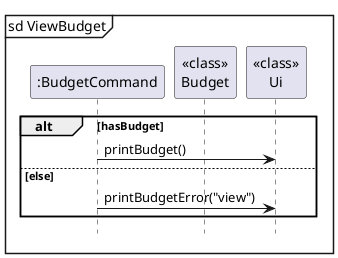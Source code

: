 @startuml

mainframe sd ViewBudget
participant ":BudgetCommand" as BudgetCommand
participant "<<class>>\nBudget" as Budget
participant "<<class>>\nUi" as Ui

alt hasBudget
    BudgetCommand -> Ui: printBudget()
else else
    BudgetCommand -> Ui: printBudgetError("view")
end

hide footbox
@enduml